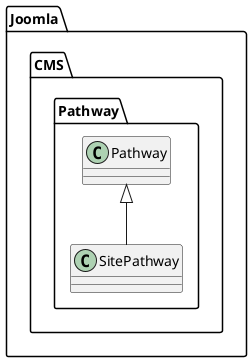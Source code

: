 @startuml
class Joomla.CMS.Pathway.Pathway

class Joomla.CMS.Pathway.SitePathway
Joomla.CMS.Pathway.Pathway <|-- Joomla.CMS.Pathway.SitePathway
@enduml
